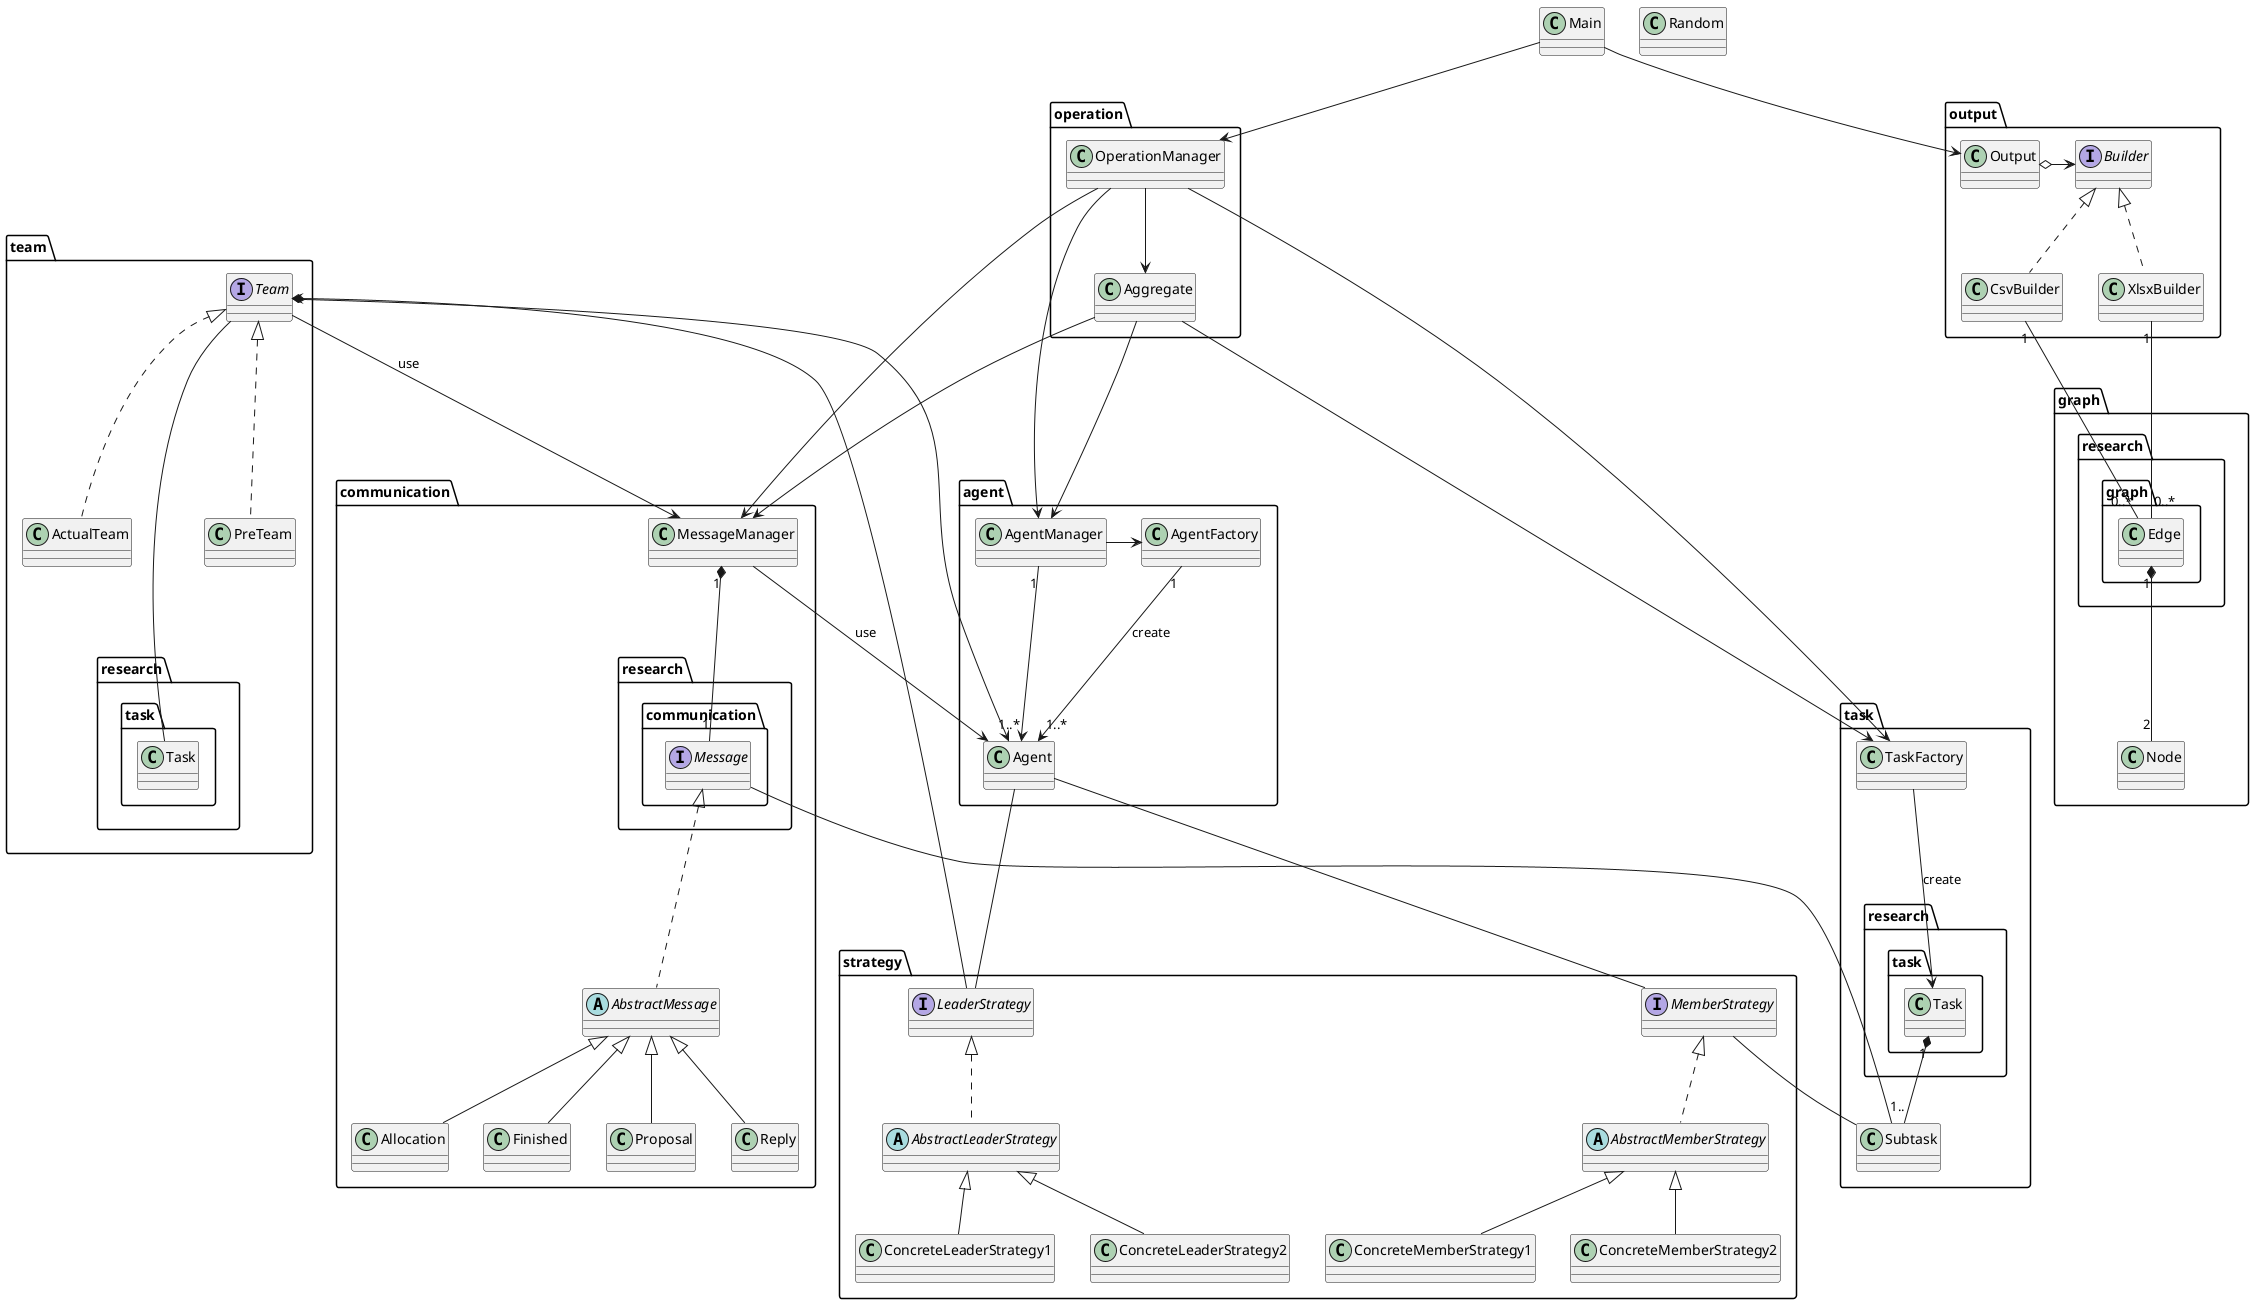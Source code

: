 @startuml

package agent {
    class AgentManager
    class AgentFactory
    class Agent

    AgentManager -> AgentFactory
    AgentManager "1"-->"1..*" Agent
    AgentFactory "1"-->"1..*" Agent :create

}

package task {
    class TaskFactory
    class research.task.Task
    class Subtask

    TaskFactory --> research.task.Task :create
    research.task.Task "1" *-- "1.." Subtask
}

package team {
    interface Team
    class PreTeam
    class ActualTeam

    Team *---> Agent
    Team --- research.task.Task

    Team <|.. PreTeam
    Team <|.. ActualTeam
}

package communication {
    class MessageManager
    interface research.communication.Message
    abstract AbstractMessage

    research.communication.Message <|.. AbstractMessage

    AbstractMessage <|-down- Proposal
    AbstractMessage <|-down- Reply
    AbstractMessage <|-down- Allocation
    AbstractMessage <|-down- Finished

    MessageManager"1"*--"1" research.communication.Message
    Team --> MessageManager :use
    MessageManager --> Agent :use
    research.communication.Message -- Subtask


}

package strategy {

    interface MemberStrategy
    interface LeaderStrategy
    abstract class AbstractLeaderStrategy
    abstract class AbstractMemberStrategy
    class ConcreteLeaderStrategy1
    class ConcreteMemberStrategy1
    class ConcreteLeaderStrategy2
    class ConcreteMemberStrategy2

    Agent -- LeaderStrategy
    Agent -- MemberStrategy

    LeaderStrategy --> Team
    MemberStrategy -- Subtask

    LeaderStrategy <|.. AbstractLeaderStrategy
    AbstractLeaderStrategy <|-- ConcreteLeaderStrategy1
    AbstractLeaderStrategy <|-- ConcreteLeaderStrategy2
    MemberStrategy <|.. AbstractMemberStrategy
    AbstractMemberStrategy <|-- ConcreteMemberStrategy1
    AbstractMemberStrategy <|-- ConcreteMemberStrategy2
}

package operation {
    class OperationManager
    class Aggregate
    
    OperationManager --> AgentManager
    OperationManager --> TaskFactory
    OperationManager --> MessageManager
    OperationManager --> Aggregate
    Aggregate --> AgentManager
    Aggregate --> TaskFactory
    Aggregate --> MessageManager

}


    
package output {
    class Output
    interface Builder
    class CsvBuilder
    class XlsxBuilder

    Output o-> Builder
    Builder <|.. CsvBuilder
    Builder <|.. XlsxBuilder
    
}

package graph {
    class Node
    class research.graph.Edge

    CsvBuilder  "1"--"0..*" research.graph.Edge
    XlsxBuilder "1"--"0..*" research.graph.Edge
    research.graph.Edge "1" *-- "2" Node
}

class Main
class Random

Main --> Output
Main --> OperationManager

@enduml
